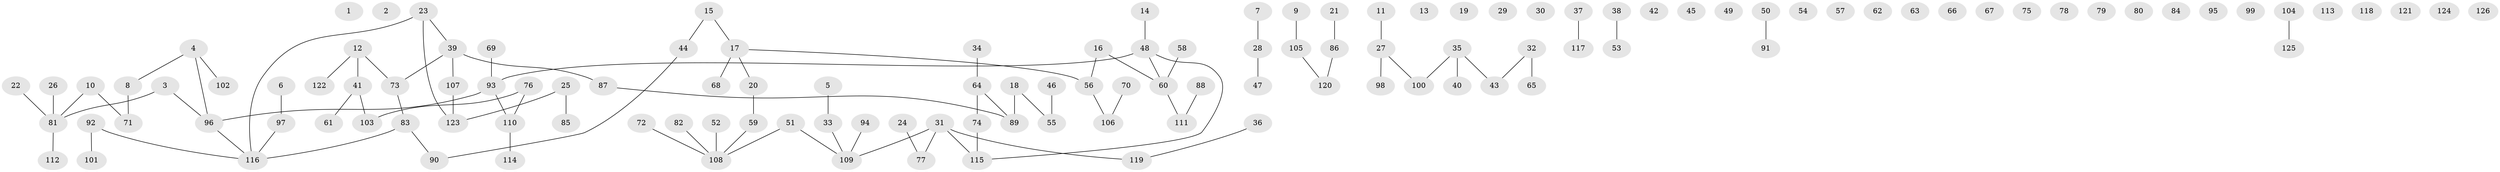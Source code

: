 // Generated by graph-tools (version 1.1) at 2025/33/03/09/25 02:33:37]
// undirected, 126 vertices, 98 edges
graph export_dot {
graph [start="1"]
  node [color=gray90,style=filled];
  1;
  2;
  3;
  4;
  5;
  6;
  7;
  8;
  9;
  10;
  11;
  12;
  13;
  14;
  15;
  16;
  17;
  18;
  19;
  20;
  21;
  22;
  23;
  24;
  25;
  26;
  27;
  28;
  29;
  30;
  31;
  32;
  33;
  34;
  35;
  36;
  37;
  38;
  39;
  40;
  41;
  42;
  43;
  44;
  45;
  46;
  47;
  48;
  49;
  50;
  51;
  52;
  53;
  54;
  55;
  56;
  57;
  58;
  59;
  60;
  61;
  62;
  63;
  64;
  65;
  66;
  67;
  68;
  69;
  70;
  71;
  72;
  73;
  74;
  75;
  76;
  77;
  78;
  79;
  80;
  81;
  82;
  83;
  84;
  85;
  86;
  87;
  88;
  89;
  90;
  91;
  92;
  93;
  94;
  95;
  96;
  97;
  98;
  99;
  100;
  101;
  102;
  103;
  104;
  105;
  106;
  107;
  108;
  109;
  110;
  111;
  112;
  113;
  114;
  115;
  116;
  117;
  118;
  119;
  120;
  121;
  122;
  123;
  124;
  125;
  126;
  3 -- 81;
  3 -- 96;
  4 -- 8;
  4 -- 96;
  4 -- 102;
  5 -- 33;
  6 -- 97;
  7 -- 28;
  8 -- 71;
  9 -- 105;
  10 -- 71;
  10 -- 81;
  11 -- 27;
  12 -- 41;
  12 -- 73;
  12 -- 122;
  14 -- 48;
  15 -- 17;
  15 -- 44;
  16 -- 56;
  16 -- 60;
  17 -- 20;
  17 -- 56;
  17 -- 68;
  18 -- 55;
  18 -- 89;
  20 -- 59;
  21 -- 86;
  22 -- 81;
  23 -- 39;
  23 -- 116;
  23 -- 123;
  24 -- 77;
  25 -- 85;
  25 -- 123;
  26 -- 81;
  27 -- 98;
  27 -- 100;
  28 -- 47;
  31 -- 77;
  31 -- 109;
  31 -- 115;
  31 -- 119;
  32 -- 43;
  32 -- 65;
  33 -- 109;
  34 -- 64;
  35 -- 40;
  35 -- 43;
  35 -- 100;
  36 -- 119;
  37 -- 117;
  38 -- 53;
  39 -- 73;
  39 -- 87;
  39 -- 107;
  41 -- 61;
  41 -- 103;
  44 -- 90;
  46 -- 55;
  48 -- 60;
  48 -- 93;
  48 -- 115;
  50 -- 91;
  51 -- 108;
  51 -- 109;
  52 -- 108;
  56 -- 106;
  58 -- 60;
  59 -- 108;
  60 -- 111;
  64 -- 74;
  64 -- 89;
  69 -- 93;
  70 -- 106;
  72 -- 108;
  73 -- 83;
  74 -- 115;
  76 -- 103;
  76 -- 110;
  81 -- 112;
  82 -- 108;
  83 -- 90;
  83 -- 116;
  86 -- 120;
  87 -- 89;
  88 -- 111;
  92 -- 101;
  92 -- 116;
  93 -- 96;
  93 -- 110;
  94 -- 109;
  96 -- 116;
  97 -- 116;
  104 -- 125;
  105 -- 120;
  107 -- 123;
  110 -- 114;
}
